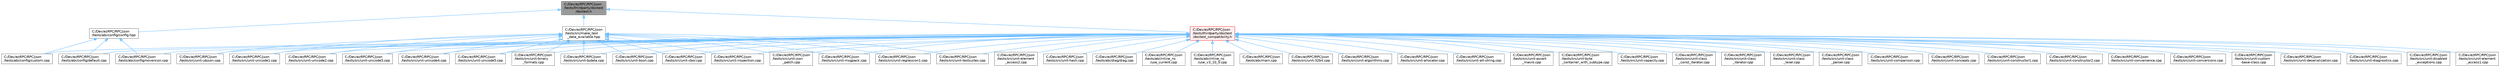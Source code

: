 digraph "C:/Dev/ezRPC/RPC/json/tests/thirdparty/doctest/doctest.h"
{
 // LATEX_PDF_SIZE
  bgcolor="transparent";
  edge [fontname=Helvetica,fontsize=10,labelfontname=Helvetica,labelfontsize=10];
  node [fontname=Helvetica,fontsize=10,shape=box,height=0.2,width=0.4];
  Node1 [id="Node000001",label="C:/Dev/ezRPC/RPC/json\l/tests/thirdparty/doctest\l/doctest.h",height=0.2,width=0.4,color="gray40", fillcolor="grey60", style="filled", fontcolor="black",tooltip=" "];
  Node1 -> Node2 [id="edge1_Node000001_Node000002",dir="back",color="steelblue1",style="solid",tooltip=" "];
  Node2 [id="Node000002",label="C:/Dev/ezRPC/RPC/json\l/tests/abi/config/config.hpp",height=0.2,width=0.4,color="grey40", fillcolor="white", style="filled",URL="$config_8hpp.html",tooltip=" "];
  Node2 -> Node3 [id="edge2_Node000002_Node000003",dir="back",color="steelblue1",style="solid",tooltip=" "];
  Node3 [id="Node000003",label="C:/Dev/ezRPC/RPC/json\l/tests/abi/config/custom.cpp",height=0.2,width=0.4,color="grey40", fillcolor="white", style="filled",URL="$custom_8cpp.html",tooltip=" "];
  Node2 -> Node4 [id="edge3_Node000002_Node000004",dir="back",color="steelblue1",style="solid",tooltip=" "];
  Node4 [id="Node000004",label="C:/Dev/ezRPC/RPC/json\l/tests/abi/config/default.cpp",height=0.2,width=0.4,color="grey40", fillcolor="white", style="filled",URL="$default_8cpp.html",tooltip=" "];
  Node2 -> Node5 [id="edge4_Node000002_Node000005",dir="back",color="steelblue1",style="solid",tooltip=" "];
  Node5 [id="Node000005",label="C:/Dev/ezRPC/RPC/json\l/tests/abi/config/noversion.cpp",height=0.2,width=0.4,color="grey40", fillcolor="white", style="filled",URL="$noversion_8cpp.html",tooltip=" "];
  Node1 -> Node6 [id="edge5_Node000001_Node000006",dir="back",color="steelblue1",style="solid",tooltip=" "];
  Node6 [id="Node000006",label="C:/Dev/ezRPC/RPC/json\l/tests/src/make_test\l_data_available.hpp",height=0.2,width=0.4,color="grey40", fillcolor="white", style="filled",URL="$make__test__data__available_8hpp.html",tooltip=" "];
  Node6 -> Node7 [id="edge6_Node000006_Node000007",dir="back",color="steelblue1",style="solid",tooltip=" "];
  Node7 [id="Node000007",label="C:/Dev/ezRPC/RPC/json\l/tests/src/unit-binary\l_formats.cpp",height=0.2,width=0.4,color="grey40", fillcolor="white", style="filled",URL="$unit-binary__formats_8cpp.html",tooltip=" "];
  Node6 -> Node8 [id="edge7_Node000006_Node000008",dir="back",color="steelblue1",style="solid",tooltip=" "];
  Node8 [id="Node000008",label="C:/Dev/ezRPC/RPC/json\l/tests/src/unit-bjdata.cpp",height=0.2,width=0.4,color="grey40", fillcolor="white", style="filled",URL="$unit-bjdata_8cpp.html",tooltip=" "];
  Node6 -> Node9 [id="edge8_Node000006_Node000009",dir="back",color="steelblue1",style="solid",tooltip=" "];
  Node9 [id="Node000009",label="C:/Dev/ezRPC/RPC/json\l/tests/src/unit-bson.cpp",height=0.2,width=0.4,color="grey40", fillcolor="white", style="filled",URL="$unit-bson_8cpp.html",tooltip=" "];
  Node6 -> Node10 [id="edge9_Node000006_Node000010",dir="back",color="steelblue1",style="solid",tooltip=" "];
  Node10 [id="Node000010",label="C:/Dev/ezRPC/RPC/json\l/tests/src/unit-cbor.cpp",height=0.2,width=0.4,color="grey40", fillcolor="white", style="filled",URL="$unit-cbor_8cpp.html",tooltip=" "];
  Node6 -> Node11 [id="edge10_Node000006_Node000011",dir="back",color="steelblue1",style="solid",tooltip=" "];
  Node11 [id="Node000011",label="C:/Dev/ezRPC/RPC/json\l/tests/src/unit-inspection.cpp",height=0.2,width=0.4,color="grey40", fillcolor="white", style="filled",URL="$unit-inspection_8cpp.html",tooltip=" "];
  Node6 -> Node12 [id="edge11_Node000006_Node000012",dir="back",color="steelblue1",style="solid",tooltip=" "];
  Node12 [id="Node000012",label="C:/Dev/ezRPC/RPC/json\l/tests/src/unit-json\l_patch.cpp",height=0.2,width=0.4,color="grey40", fillcolor="white", style="filled",URL="$unit-json__patch_8cpp.html",tooltip=" "];
  Node6 -> Node13 [id="edge12_Node000006_Node000013",dir="back",color="steelblue1",style="solid",tooltip=" "];
  Node13 [id="Node000013",label="C:/Dev/ezRPC/RPC/json\l/tests/src/unit-msgpack.cpp",height=0.2,width=0.4,color="grey40", fillcolor="white", style="filled",URL="$unit-msgpack_8cpp.html",tooltip=" "];
  Node6 -> Node14 [id="edge13_Node000006_Node000014",dir="back",color="steelblue1",style="solid",tooltip=" "];
  Node14 [id="Node000014",label="C:/Dev/ezRPC/RPC/json\l/tests/src/unit-regression1.cpp",height=0.2,width=0.4,color="grey40", fillcolor="white", style="filled",URL="$unit-regression1_8cpp.html",tooltip=" "];
  Node6 -> Node15 [id="edge14_Node000006_Node000015",dir="back",color="steelblue1",style="solid",tooltip=" "];
  Node15 [id="Node000015",label="C:/Dev/ezRPC/RPC/json\l/tests/src/unit-testsuites.cpp",height=0.2,width=0.4,color="grey40", fillcolor="white", style="filled",URL="$unit-testsuites_8cpp.html",tooltip=" "];
  Node6 -> Node16 [id="edge15_Node000006_Node000016",dir="back",color="steelblue1",style="solid",tooltip=" "];
  Node16 [id="Node000016",label="C:/Dev/ezRPC/RPC/json\l/tests/src/unit-ubjson.cpp",height=0.2,width=0.4,color="grey40", fillcolor="white", style="filled",URL="$unit-ubjson_8cpp.html",tooltip=" "];
  Node6 -> Node17 [id="edge16_Node000006_Node000017",dir="back",color="steelblue1",style="solid",tooltip=" "];
  Node17 [id="Node000017",label="C:/Dev/ezRPC/RPC/json\l/tests/src/unit-unicode1.cpp",height=0.2,width=0.4,color="grey40", fillcolor="white", style="filled",URL="$unit-unicode1_8cpp.html",tooltip=" "];
  Node6 -> Node18 [id="edge17_Node000006_Node000018",dir="back",color="steelblue1",style="solid",tooltip=" "];
  Node18 [id="Node000018",label="C:/Dev/ezRPC/RPC/json\l/tests/src/unit-unicode2.cpp",height=0.2,width=0.4,color="grey40", fillcolor="white", style="filled",URL="$unit-unicode2_8cpp.html",tooltip=" "];
  Node6 -> Node19 [id="edge18_Node000006_Node000019",dir="back",color="steelblue1",style="solid",tooltip=" "];
  Node19 [id="Node000019",label="C:/Dev/ezRPC/RPC/json\l/tests/src/unit-unicode3.cpp",height=0.2,width=0.4,color="grey40", fillcolor="white", style="filled",URL="$unit-unicode3_8cpp.html",tooltip=" "];
  Node6 -> Node20 [id="edge19_Node000006_Node000020",dir="back",color="steelblue1",style="solid",tooltip=" "];
  Node20 [id="Node000020",label="C:/Dev/ezRPC/RPC/json\l/tests/src/unit-unicode4.cpp",height=0.2,width=0.4,color="grey40", fillcolor="white", style="filled",URL="$unit-unicode4_8cpp.html",tooltip=" "];
  Node6 -> Node21 [id="edge20_Node000006_Node000021",dir="back",color="steelblue1",style="solid",tooltip=" "];
  Node21 [id="Node000021",label="C:/Dev/ezRPC/RPC/json\l/tests/src/unit-unicode5.cpp",height=0.2,width=0.4,color="grey40", fillcolor="white", style="filled",URL="$unit-unicode5_8cpp.html",tooltip=" "];
  Node1 -> Node22 [id="edge21_Node000001_Node000022",dir="back",color="steelblue1",style="solid",tooltip=" "];
  Node22 [id="Node000022",label="C:/Dev/ezRPC/RPC/json\l/tests/thirdparty/doctest\l/doctest_compatibility.h",height=0.2,width=0.4,color="red", fillcolor="#FFF0F0", style="filled",URL="$doctest__compatibility_8h.html",tooltip=" "];
  Node22 -> Node3 [id="edge22_Node000022_Node000003",dir="back",color="steelblue1",style="solid",tooltip=" "];
  Node22 -> Node4 [id="edge23_Node000022_Node000004",dir="back",color="steelblue1",style="solid",tooltip=" "];
  Node22 -> Node5 [id="edge24_Node000022_Node000005",dir="back",color="steelblue1",style="solid",tooltip=" "];
  Node22 -> Node23 [id="edge25_Node000022_Node000023",dir="back",color="steelblue1",style="solid",tooltip=" "];
  Node23 [id="Node000023",label="C:/Dev/ezRPC/RPC/json\l/tests/abi/diag/diag.cpp",height=0.2,width=0.4,color="grey40", fillcolor="white", style="filled",URL="$diag_8cpp.html",tooltip=" "];
  Node22 -> Node24 [id="edge26_Node000022_Node000024",dir="back",color="steelblue1",style="solid",tooltip=" "];
  Node24 [id="Node000024",label="C:/Dev/ezRPC/RPC/json\l/tests/abi/inline_ns\l/use_current.cpp",height=0.2,width=0.4,color="grey40", fillcolor="white", style="filled",URL="$use__current_8cpp.html",tooltip=" "];
  Node22 -> Node25 [id="edge27_Node000022_Node000025",dir="back",color="steelblue1",style="solid",tooltip=" "];
  Node25 [id="Node000025",label="C:/Dev/ezRPC/RPC/json\l/tests/abi/inline_ns\l/use_v3_10_5.cpp",height=0.2,width=0.4,color="grey40", fillcolor="white", style="filled",URL="$use__v3__10__5_8cpp.html",tooltip=" "];
  Node22 -> Node26 [id="edge28_Node000022_Node000026",dir="back",color="steelblue1",style="solid",tooltip=" "];
  Node26 [id="Node000026",label="C:/Dev/ezRPC/RPC/json\l/tests/abi/main.cpp",height=0.2,width=0.4,color="grey40", fillcolor="white", style="filled",URL="$tests_2abi_2main_8cpp.html",tooltip=" "];
  Node22 -> Node27 [id="edge29_Node000022_Node000027",dir="back",color="steelblue1",style="solid",tooltip=" "];
  Node27 [id="Node000027",label="C:/Dev/ezRPC/RPC/json\l/tests/src/unit-32bit.cpp",height=0.2,width=0.4,color="grey40", fillcolor="white", style="filled",URL="$unit-32bit_8cpp.html",tooltip=" "];
  Node22 -> Node28 [id="edge30_Node000022_Node000028",dir="back",color="steelblue1",style="solid",tooltip=" "];
  Node28 [id="Node000028",label="C:/Dev/ezRPC/RPC/json\l/tests/src/unit-algorithms.cpp",height=0.2,width=0.4,color="grey40", fillcolor="white", style="filled",URL="$unit-algorithms_8cpp.html",tooltip=" "];
  Node22 -> Node29 [id="edge31_Node000022_Node000029",dir="back",color="steelblue1",style="solid",tooltip=" "];
  Node29 [id="Node000029",label="C:/Dev/ezRPC/RPC/json\l/tests/src/unit-allocator.cpp",height=0.2,width=0.4,color="grey40", fillcolor="white", style="filled",URL="$unit-allocator_8cpp.html",tooltip=" "];
  Node22 -> Node30 [id="edge32_Node000022_Node000030",dir="back",color="steelblue1",style="solid",tooltip=" "];
  Node30 [id="Node000030",label="C:/Dev/ezRPC/RPC/json\l/tests/src/unit-alt-string.cpp",height=0.2,width=0.4,color="grey40", fillcolor="white", style="filled",URL="$unit-alt-string_8cpp.html",tooltip=" "];
  Node22 -> Node31 [id="edge33_Node000022_Node000031",dir="back",color="steelblue1",style="solid",tooltip=" "];
  Node31 [id="Node000031",label="C:/Dev/ezRPC/RPC/json\l/tests/src/unit-assert\l_macro.cpp",height=0.2,width=0.4,color="grey40", fillcolor="white", style="filled",URL="$unit-assert__macro_8cpp.html",tooltip=" "];
  Node22 -> Node7 [id="edge34_Node000022_Node000007",dir="back",color="steelblue1",style="solid",tooltip=" "];
  Node22 -> Node8 [id="edge35_Node000022_Node000008",dir="back",color="steelblue1",style="solid",tooltip=" "];
  Node22 -> Node9 [id="edge36_Node000022_Node000009",dir="back",color="steelblue1",style="solid",tooltip=" "];
  Node22 -> Node32 [id="edge37_Node000022_Node000032",dir="back",color="steelblue1",style="solid",tooltip=" "];
  Node32 [id="Node000032",label="C:/Dev/ezRPC/RPC/json\l/tests/src/unit-byte\l_container_with_subtype.cpp",height=0.2,width=0.4,color="grey40", fillcolor="white", style="filled",URL="$unit-byte__container__with__subtype_8cpp.html",tooltip=" "];
  Node22 -> Node33 [id="edge38_Node000022_Node000033",dir="back",color="steelblue1",style="solid",tooltip=" "];
  Node33 [id="Node000033",label="C:/Dev/ezRPC/RPC/json\l/tests/src/unit-capacity.cpp",height=0.2,width=0.4,color="grey40", fillcolor="white", style="filled",URL="$unit-capacity_8cpp.html",tooltip=" "];
  Node22 -> Node10 [id="edge39_Node000022_Node000010",dir="back",color="steelblue1",style="solid",tooltip=" "];
  Node22 -> Node34 [id="edge40_Node000022_Node000034",dir="back",color="steelblue1",style="solid",tooltip=" "];
  Node34 [id="Node000034",label="C:/Dev/ezRPC/RPC/json\l/tests/src/unit-class\l_const_iterator.cpp",height=0.2,width=0.4,color="grey40", fillcolor="white", style="filled",URL="$unit-class__const__iterator_8cpp.html",tooltip=" "];
  Node22 -> Node35 [id="edge41_Node000022_Node000035",dir="back",color="steelblue1",style="solid",tooltip=" "];
  Node35 [id="Node000035",label="C:/Dev/ezRPC/RPC/json\l/tests/src/unit-class\l_iterator.cpp",height=0.2,width=0.4,color="grey40", fillcolor="white", style="filled",URL="$unit-class__iterator_8cpp.html",tooltip=" "];
  Node22 -> Node36 [id="edge42_Node000022_Node000036",dir="back",color="steelblue1",style="solid",tooltip=" "];
  Node36 [id="Node000036",label="C:/Dev/ezRPC/RPC/json\l/tests/src/unit-class\l_lexer.cpp",height=0.2,width=0.4,color="grey40", fillcolor="white", style="filled",URL="$unit-class__lexer_8cpp.html",tooltip=" "];
  Node22 -> Node37 [id="edge43_Node000022_Node000037",dir="back",color="steelblue1",style="solid",tooltip=" "];
  Node37 [id="Node000037",label="C:/Dev/ezRPC/RPC/json\l/tests/src/unit-class\l_parser.cpp",height=0.2,width=0.4,color="grey40", fillcolor="white", style="filled",URL="$unit-class__parser_8cpp.html",tooltip=" "];
  Node22 -> Node38 [id="edge44_Node000022_Node000038",dir="back",color="steelblue1",style="solid",tooltip=" "];
  Node38 [id="Node000038",label="C:/Dev/ezRPC/RPC/json\l/tests/src/unit-comparison.cpp",height=0.2,width=0.4,color="grey40", fillcolor="white", style="filled",URL="$unit-comparison_8cpp.html",tooltip=" "];
  Node22 -> Node39 [id="edge45_Node000022_Node000039",dir="back",color="steelblue1",style="solid",tooltip=" "];
  Node39 [id="Node000039",label="C:/Dev/ezRPC/RPC/json\l/tests/src/unit-concepts.cpp",height=0.2,width=0.4,color="grey40", fillcolor="white", style="filled",URL="$unit-concepts_8cpp.html",tooltip=" "];
  Node22 -> Node40 [id="edge46_Node000022_Node000040",dir="back",color="steelblue1",style="solid",tooltip=" "];
  Node40 [id="Node000040",label="C:/Dev/ezRPC/RPC/json\l/tests/src/unit-constructor1.cpp",height=0.2,width=0.4,color="grey40", fillcolor="white", style="filled",URL="$unit-constructor1_8cpp.html",tooltip=" "];
  Node22 -> Node41 [id="edge47_Node000022_Node000041",dir="back",color="steelblue1",style="solid",tooltip=" "];
  Node41 [id="Node000041",label="C:/Dev/ezRPC/RPC/json\l/tests/src/unit-constructor2.cpp",height=0.2,width=0.4,color="grey40", fillcolor="white", style="filled",URL="$unit-constructor2_8cpp.html",tooltip=" "];
  Node22 -> Node42 [id="edge48_Node000022_Node000042",dir="back",color="steelblue1",style="solid",tooltip=" "];
  Node42 [id="Node000042",label="C:/Dev/ezRPC/RPC/json\l/tests/src/unit-convenience.cpp",height=0.2,width=0.4,color="grey40", fillcolor="white", style="filled",URL="$unit-convenience_8cpp.html",tooltip=" "];
  Node22 -> Node43 [id="edge49_Node000022_Node000043",dir="back",color="steelblue1",style="solid",tooltip=" "];
  Node43 [id="Node000043",label="C:/Dev/ezRPC/RPC/json\l/tests/src/unit-conversions.cpp",height=0.2,width=0.4,color="grey40", fillcolor="white", style="filled",URL="$unit-conversions_8cpp.html",tooltip=" "];
  Node22 -> Node44 [id="edge50_Node000022_Node000044",dir="back",color="steelblue1",style="solid",tooltip=" "];
  Node44 [id="Node000044",label="C:/Dev/ezRPC/RPC/json\l/tests/src/unit-custom\l-base-class.cpp",height=0.2,width=0.4,color="grey40", fillcolor="white", style="filled",URL="$unit-custom-base-class_8cpp.html",tooltip=" "];
  Node22 -> Node45 [id="edge51_Node000022_Node000045",dir="back",color="steelblue1",style="solid",tooltip=" "];
  Node45 [id="Node000045",label="C:/Dev/ezRPC/RPC/json\l/tests/src/unit-deserialization.cpp",height=0.2,width=0.4,color="grey40", fillcolor="white", style="filled",URL="$unit-deserialization_8cpp.html",tooltip=" "];
  Node22 -> Node46 [id="edge52_Node000022_Node000046",dir="back",color="steelblue1",style="solid",tooltip=" "];
  Node46 [id="Node000046",label="C:/Dev/ezRPC/RPC/json\l/tests/src/unit-diagnostics.cpp",height=0.2,width=0.4,color="grey40", fillcolor="white", style="filled",URL="$unit-diagnostics_8cpp.html",tooltip=" "];
  Node22 -> Node47 [id="edge53_Node000022_Node000047",dir="back",color="steelblue1",style="solid",tooltip=" "];
  Node47 [id="Node000047",label="C:/Dev/ezRPC/RPC/json\l/tests/src/unit-disabled\l_exceptions.cpp",height=0.2,width=0.4,color="grey40", fillcolor="white", style="filled",URL="$unit-disabled__exceptions_8cpp.html",tooltip=" "];
  Node22 -> Node48 [id="edge54_Node000022_Node000048",dir="back",color="steelblue1",style="solid",tooltip=" "];
  Node48 [id="Node000048",label="C:/Dev/ezRPC/RPC/json\l/tests/src/unit-element\l_access1.cpp",height=0.2,width=0.4,color="grey40", fillcolor="white", style="filled",URL="$unit-element__access1_8cpp.html",tooltip=" "];
  Node22 -> Node49 [id="edge55_Node000022_Node000049",dir="back",color="steelblue1",style="solid",tooltip=" "];
  Node49 [id="Node000049",label="C:/Dev/ezRPC/RPC/json\l/tests/src/unit-element\l_access2.cpp",height=0.2,width=0.4,color="grey40", fillcolor="white", style="filled",URL="$unit-element__access2_8cpp.html",tooltip=" "];
  Node22 -> Node50 [id="edge56_Node000022_Node000050",dir="back",color="steelblue1",style="solid",tooltip=" "];
  Node50 [id="Node000050",label="C:/Dev/ezRPC/RPC/json\l/tests/src/unit-hash.cpp",height=0.2,width=0.4,color="grey40", fillcolor="white", style="filled",URL="$unit-hash_8cpp.html",tooltip=" "];
  Node22 -> Node11 [id="edge57_Node000022_Node000011",dir="back",color="steelblue1",style="solid",tooltip=" "];
  Node22 -> Node12 [id="edge58_Node000022_Node000012",dir="back",color="steelblue1",style="solid",tooltip=" "];
  Node22 -> Node13 [id="edge59_Node000022_Node000013",dir="back",color="steelblue1",style="solid",tooltip=" "];
  Node22 -> Node14 [id="edge60_Node000022_Node000014",dir="back",color="steelblue1",style="solid",tooltip=" "];
  Node22 -> Node15 [id="edge61_Node000022_Node000015",dir="back",color="steelblue1",style="solid",tooltip=" "];
  Node22 -> Node16 [id="edge62_Node000022_Node000016",dir="back",color="steelblue1",style="solid",tooltip=" "];
  Node22 -> Node17 [id="edge63_Node000022_Node000017",dir="back",color="steelblue1",style="solid",tooltip=" "];
  Node22 -> Node18 [id="edge64_Node000022_Node000018",dir="back",color="steelblue1",style="solid",tooltip=" "];
  Node22 -> Node19 [id="edge65_Node000022_Node000019",dir="back",color="steelblue1",style="solid",tooltip=" "];
  Node22 -> Node20 [id="edge66_Node000022_Node000020",dir="back",color="steelblue1",style="solid",tooltip=" "];
  Node22 -> Node21 [id="edge67_Node000022_Node000021",dir="back",color="steelblue1",style="solid",tooltip=" "];
}
